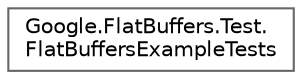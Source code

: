 digraph "Graphical Class Hierarchy"
{
 // LATEX_PDF_SIZE
  bgcolor="transparent";
  edge [fontname=Helvetica,fontsize=10,labelfontname=Helvetica,labelfontsize=10];
  node [fontname=Helvetica,fontsize=10,shape=box,height=0.2,width=0.4];
  rankdir="LR";
  Node0 [id="Node000000",label="Google.FlatBuffers.Test.\lFlatBuffersExampleTests",height=0.2,width=0.4,color="grey40", fillcolor="white", style="filled",URL="$classGoogle_1_1FlatBuffers_1_1Test_1_1FlatBuffersExampleTests.html",tooltip=" "];
}
